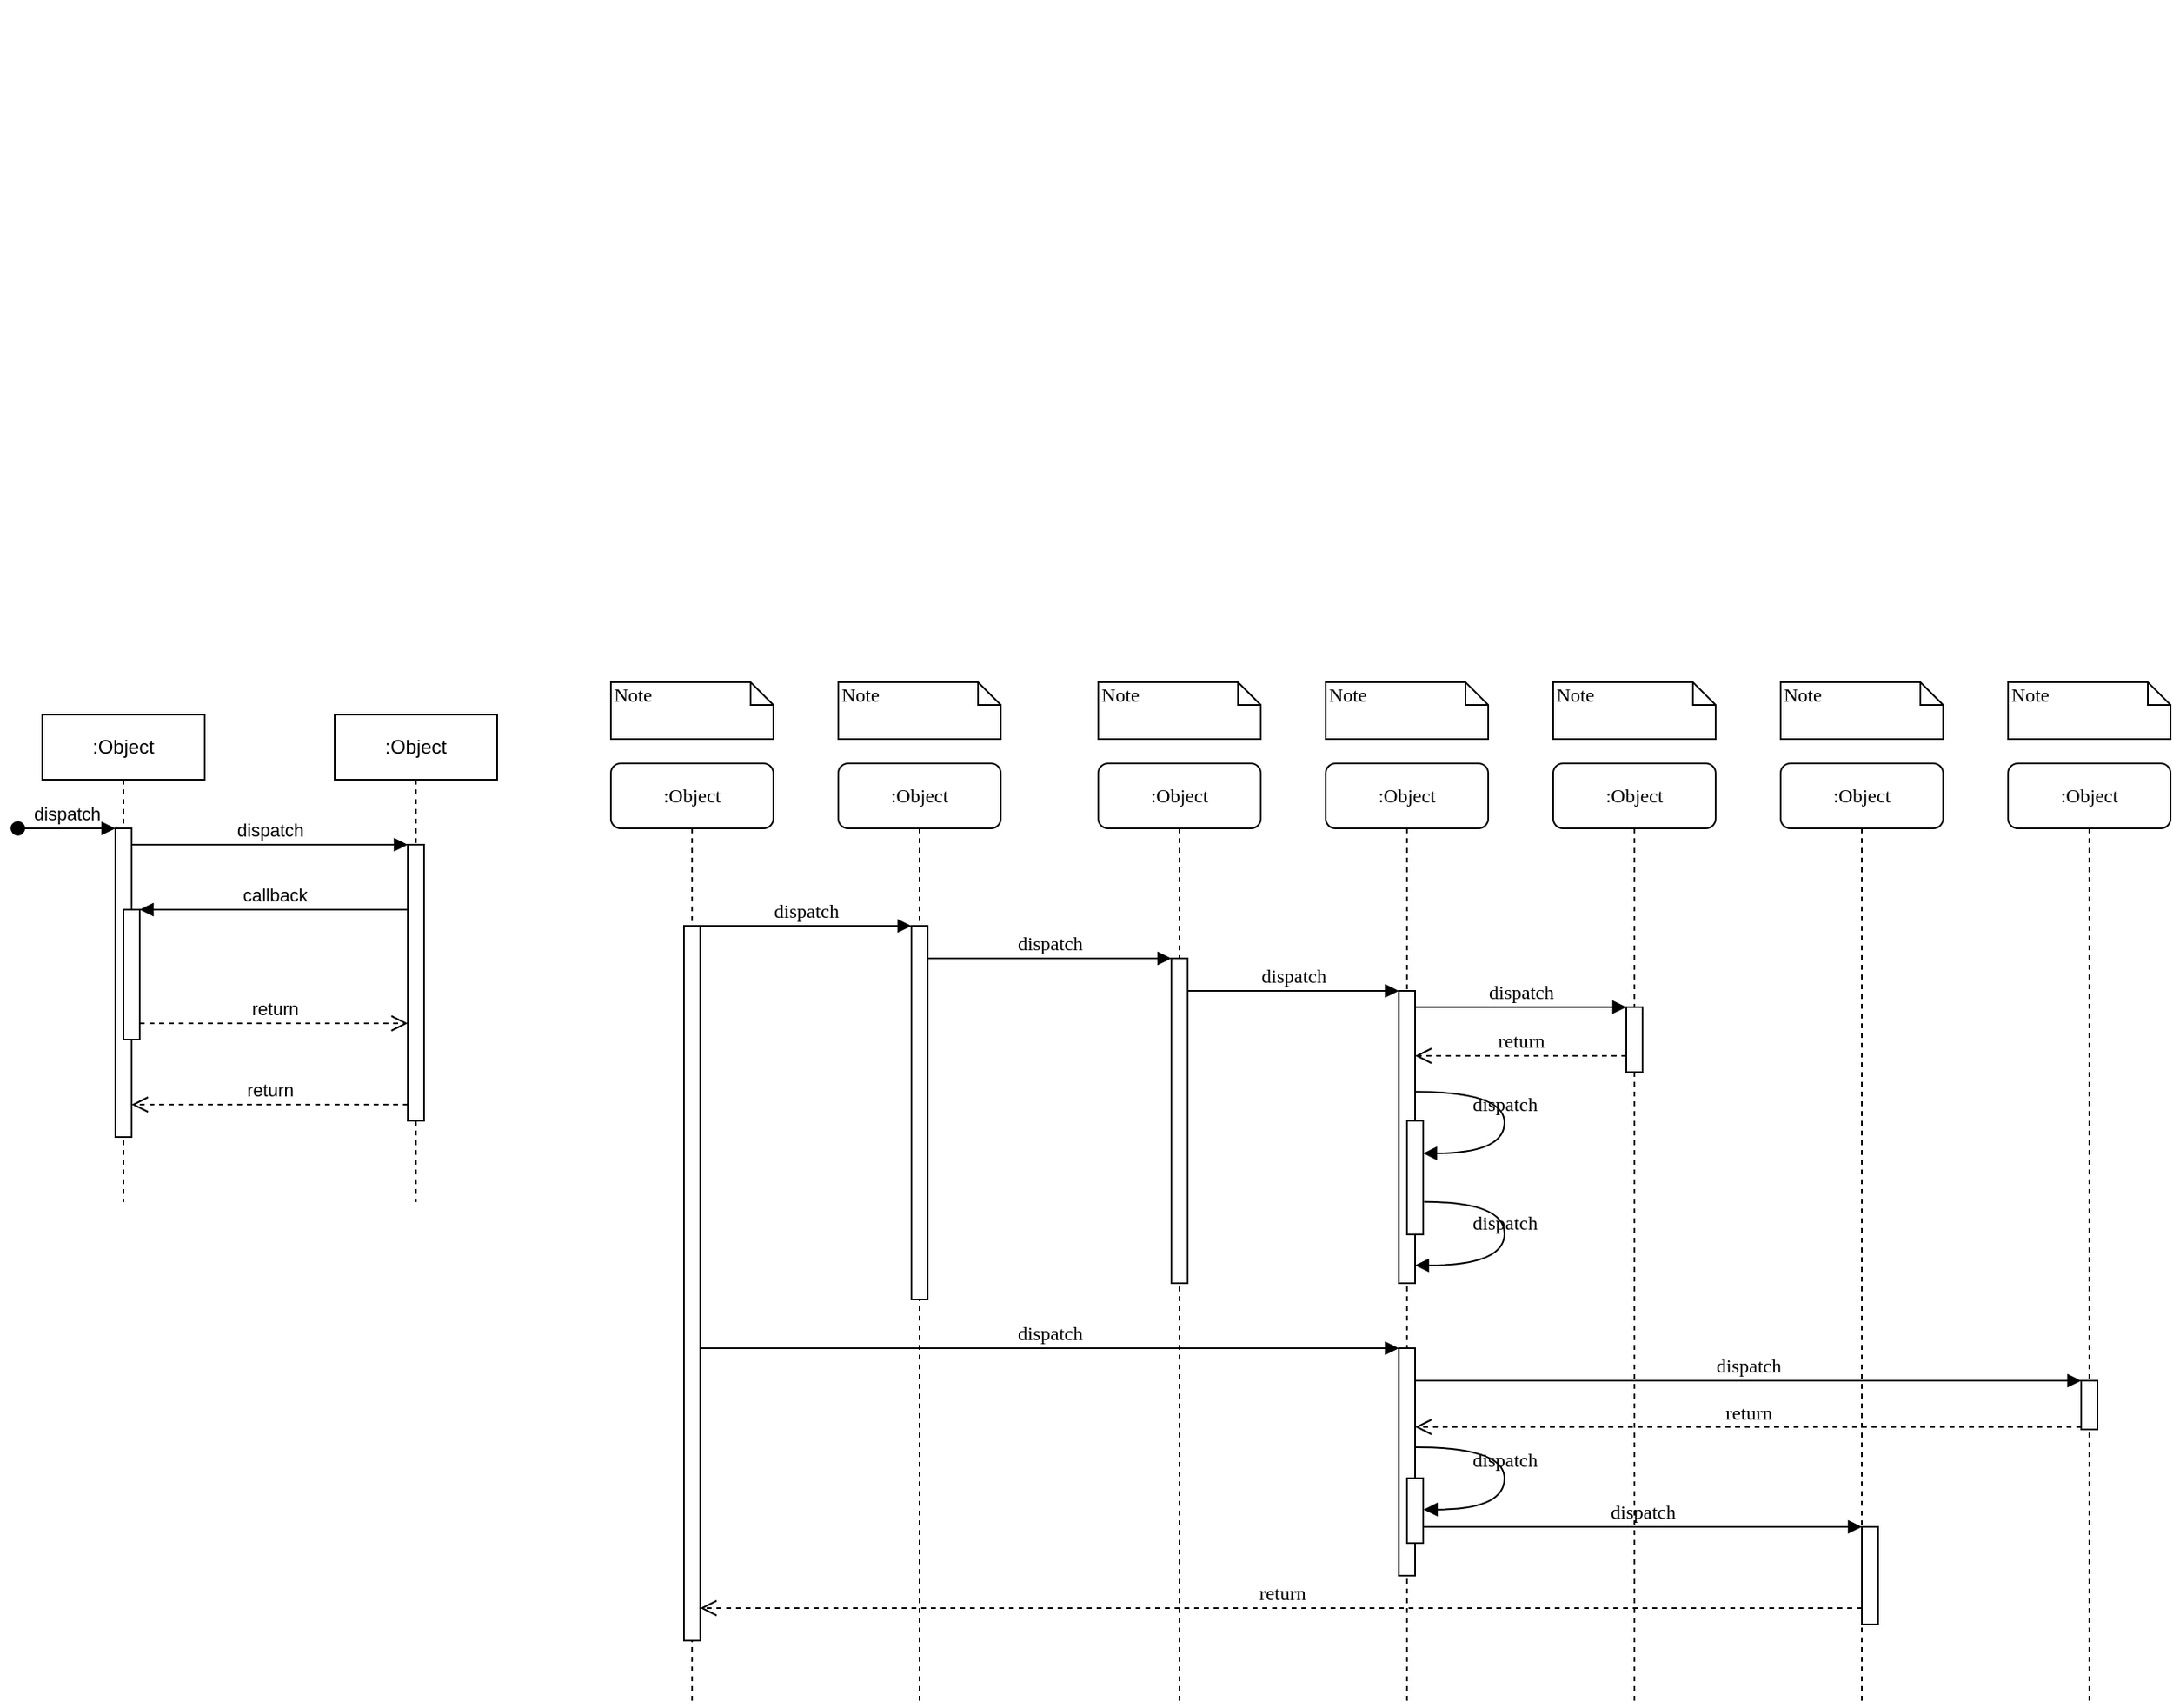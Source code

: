 <mxfile version="24.5.2" type="device">
  <diagram name="Page-1" id="2YBvvXClWsGukQMizWep">
    <mxGraphModel dx="1141" dy="1728" grid="1" gridSize="10" guides="1" tooltips="1" connect="1" arrows="1" fold="1" page="1" pageScale="1" pageWidth="850" pageHeight="1100" math="0" shadow="0">
      <root>
        <mxCell id="0" />
        <mxCell id="1" parent="0" />
        <mxCell id="aM9ryv3xv72pqoxQDRHE-1" value=":Object" style="shape=umlLifeline;perimeter=lifelinePerimeter;whiteSpace=wrap;html=1;container=0;dropTarget=0;collapsible=0;recursiveResize=0;outlineConnect=0;portConstraint=eastwest;newEdgeStyle={&quot;edgeStyle&quot;:&quot;elbowEdgeStyle&quot;,&quot;elbow&quot;:&quot;vertical&quot;,&quot;curved&quot;:0,&quot;rounded&quot;:0};" parent="1" vertex="1">
          <mxGeometry x="40" y="40" width="100" height="300" as="geometry" />
        </mxCell>
        <mxCell id="aM9ryv3xv72pqoxQDRHE-2" value="" style="html=1;points=[];perimeter=orthogonalPerimeter;outlineConnect=0;targetShapes=umlLifeline;portConstraint=eastwest;newEdgeStyle={&quot;edgeStyle&quot;:&quot;elbowEdgeStyle&quot;,&quot;elbow&quot;:&quot;vertical&quot;,&quot;curved&quot;:0,&quot;rounded&quot;:0};" parent="aM9ryv3xv72pqoxQDRHE-1" vertex="1">
          <mxGeometry x="45" y="70" width="10" height="190" as="geometry" />
        </mxCell>
        <mxCell id="aM9ryv3xv72pqoxQDRHE-3" value="dispatch" style="html=1;verticalAlign=bottom;startArrow=oval;endArrow=block;startSize=8;edgeStyle=elbowEdgeStyle;elbow=vertical;curved=0;rounded=0;" parent="aM9ryv3xv72pqoxQDRHE-1" target="aM9ryv3xv72pqoxQDRHE-2" edge="1">
          <mxGeometry relative="1" as="geometry">
            <mxPoint x="-15" y="70" as="sourcePoint" />
          </mxGeometry>
        </mxCell>
        <mxCell id="aM9ryv3xv72pqoxQDRHE-4" value="" style="html=1;points=[];perimeter=orthogonalPerimeter;outlineConnect=0;targetShapes=umlLifeline;portConstraint=eastwest;newEdgeStyle={&quot;edgeStyle&quot;:&quot;elbowEdgeStyle&quot;,&quot;elbow&quot;:&quot;vertical&quot;,&quot;curved&quot;:0,&quot;rounded&quot;:0};" parent="aM9ryv3xv72pqoxQDRHE-1" vertex="1">
          <mxGeometry x="50" y="120" width="10" height="80" as="geometry" />
        </mxCell>
        <mxCell id="aM9ryv3xv72pqoxQDRHE-5" value=":Object" style="shape=umlLifeline;perimeter=lifelinePerimeter;whiteSpace=wrap;html=1;container=0;dropTarget=0;collapsible=0;recursiveResize=0;outlineConnect=0;portConstraint=eastwest;newEdgeStyle={&quot;edgeStyle&quot;:&quot;elbowEdgeStyle&quot;,&quot;elbow&quot;:&quot;vertical&quot;,&quot;curved&quot;:0,&quot;rounded&quot;:0};" parent="1" vertex="1">
          <mxGeometry x="220" y="40" width="100" height="300" as="geometry" />
        </mxCell>
        <mxCell id="aM9ryv3xv72pqoxQDRHE-6" value="" style="html=1;points=[];perimeter=orthogonalPerimeter;outlineConnect=0;targetShapes=umlLifeline;portConstraint=eastwest;newEdgeStyle={&quot;edgeStyle&quot;:&quot;elbowEdgeStyle&quot;,&quot;elbow&quot;:&quot;vertical&quot;,&quot;curved&quot;:0,&quot;rounded&quot;:0};" parent="aM9ryv3xv72pqoxQDRHE-5" vertex="1">
          <mxGeometry x="45" y="80" width="10" height="170" as="geometry" />
        </mxCell>
        <mxCell id="aM9ryv3xv72pqoxQDRHE-7" value="dispatch" style="html=1;verticalAlign=bottom;endArrow=block;edgeStyle=elbowEdgeStyle;elbow=vertical;curved=0;rounded=0;" parent="1" source="aM9ryv3xv72pqoxQDRHE-2" target="aM9ryv3xv72pqoxQDRHE-6" edge="1">
          <mxGeometry relative="1" as="geometry">
            <mxPoint x="195" y="130" as="sourcePoint" />
            <Array as="points">
              <mxPoint x="180" y="120" />
            </Array>
          </mxGeometry>
        </mxCell>
        <mxCell id="aM9ryv3xv72pqoxQDRHE-8" value="return" style="html=1;verticalAlign=bottom;endArrow=open;dashed=1;endSize=8;edgeStyle=elbowEdgeStyle;elbow=vertical;curved=0;rounded=0;" parent="1" source="aM9ryv3xv72pqoxQDRHE-6" target="aM9ryv3xv72pqoxQDRHE-2" edge="1">
          <mxGeometry relative="1" as="geometry">
            <mxPoint x="195" y="205" as="targetPoint" />
            <Array as="points">
              <mxPoint x="190" y="280" />
            </Array>
          </mxGeometry>
        </mxCell>
        <mxCell id="aM9ryv3xv72pqoxQDRHE-9" value="callback" style="html=1;verticalAlign=bottom;endArrow=block;edgeStyle=elbowEdgeStyle;elbow=vertical;curved=0;rounded=0;" parent="1" source="aM9ryv3xv72pqoxQDRHE-6" target="aM9ryv3xv72pqoxQDRHE-4" edge="1">
          <mxGeometry relative="1" as="geometry">
            <mxPoint x="175" y="160" as="sourcePoint" />
            <Array as="points">
              <mxPoint x="190" y="160" />
            </Array>
          </mxGeometry>
        </mxCell>
        <mxCell id="aM9ryv3xv72pqoxQDRHE-10" value="return" style="html=1;verticalAlign=bottom;endArrow=open;dashed=1;endSize=8;edgeStyle=elbowEdgeStyle;elbow=vertical;curved=0;rounded=0;" parent="1" source="aM9ryv3xv72pqoxQDRHE-4" target="aM9ryv3xv72pqoxQDRHE-6" edge="1">
          <mxGeometry relative="1" as="geometry">
            <mxPoint x="175" y="235" as="targetPoint" />
            <Array as="points">
              <mxPoint x="180" y="230" />
            </Array>
          </mxGeometry>
        </mxCell>
        <mxCell id="SGl8hfqMFlZa_aNYBp8--1" value="" style="shape=image;verticalLabelPosition=bottom;labelBackgroundColor=default;verticalAlign=top;aspect=fixed;imageAspect=0;image=https://images.ctfassets.net/cdy7uua7fh8z/7mWk9No612EefC8uBidCqr/821eb60b0aa953b0d8e4afe897228844/Auth-code-flow-diagram.png;" vertex="1" parent="1">
          <mxGeometry x="40" y="-400" width="590" height="369.74" as="geometry" />
        </mxCell>
        <mxCell id="SGl8hfqMFlZa_aNYBp8--2" value="" style="shape=image;verticalLabelPosition=bottom;labelBackgroundColor=default;verticalAlign=top;aspect=fixed;imageAspect=0;image=https://assets.gazar.dev/sequence_oauth2_09020fa849.png;" vertex="1" parent="1">
          <mxGeometry x="640" y="-400" width="449" height="234.66" as="geometry" />
        </mxCell>
        <mxCell id="SGl8hfqMFlZa_aNYBp8--3" value=":Object" style="shape=umlLifeline;perimeter=lifelinePerimeter;whiteSpace=wrap;html=1;container=1;collapsible=0;recursiveResize=0;outlineConnect=0;rounded=1;shadow=0;comic=0;labelBackgroundColor=none;strokeWidth=1;fontFamily=Verdana;fontSize=12;align=center;" vertex="1" parent="1">
          <mxGeometry x="530" y="70" width="100" height="580" as="geometry" />
        </mxCell>
        <mxCell id="SGl8hfqMFlZa_aNYBp8--4" value="" style="html=1;points=[];perimeter=orthogonalPerimeter;rounded=0;shadow=0;comic=0;labelBackgroundColor=none;strokeWidth=1;fontFamily=Verdana;fontSize=12;align=center;" vertex="1" parent="SGl8hfqMFlZa_aNYBp8--3">
          <mxGeometry x="45" y="100" width="10" height="230" as="geometry" />
        </mxCell>
        <mxCell id="SGl8hfqMFlZa_aNYBp8--5" value=":Object" style="shape=umlLifeline;perimeter=lifelinePerimeter;whiteSpace=wrap;html=1;container=1;collapsible=0;recursiveResize=0;outlineConnect=0;rounded=1;shadow=0;comic=0;labelBackgroundColor=none;strokeWidth=1;fontFamily=Verdana;fontSize=12;align=center;" vertex="1" parent="1">
          <mxGeometry x="690" y="70" width="100" height="580" as="geometry" />
        </mxCell>
        <mxCell id="SGl8hfqMFlZa_aNYBp8--6" value="" style="html=1;points=[];perimeter=orthogonalPerimeter;rounded=0;shadow=0;comic=0;labelBackgroundColor=none;strokeWidth=1;fontFamily=Verdana;fontSize=12;align=center;" vertex="1" parent="SGl8hfqMFlZa_aNYBp8--5">
          <mxGeometry x="45" y="120" width="10" height="200" as="geometry" />
        </mxCell>
        <mxCell id="SGl8hfqMFlZa_aNYBp8--7" value=":Object" style="shape=umlLifeline;perimeter=lifelinePerimeter;whiteSpace=wrap;html=1;container=1;collapsible=0;recursiveResize=0;outlineConnect=0;rounded=1;shadow=0;comic=0;labelBackgroundColor=none;strokeWidth=1;fontFamily=Verdana;fontSize=12;align=center;" vertex="1" parent="1">
          <mxGeometry x="830" y="70" width="100" height="580" as="geometry" />
        </mxCell>
        <mxCell id="SGl8hfqMFlZa_aNYBp8--8" value=":Object" style="shape=umlLifeline;perimeter=lifelinePerimeter;whiteSpace=wrap;html=1;container=1;collapsible=0;recursiveResize=0;outlineConnect=0;rounded=1;shadow=0;comic=0;labelBackgroundColor=none;strokeWidth=1;fontFamily=Verdana;fontSize=12;align=center;" vertex="1" parent="1">
          <mxGeometry x="970" y="70" width="100" height="580" as="geometry" />
        </mxCell>
        <mxCell id="SGl8hfqMFlZa_aNYBp8--9" value=":Object" style="shape=umlLifeline;perimeter=lifelinePerimeter;whiteSpace=wrap;html=1;container=1;collapsible=0;recursiveResize=0;outlineConnect=0;rounded=1;shadow=0;comic=0;labelBackgroundColor=none;strokeWidth=1;fontFamily=Verdana;fontSize=12;align=center;" vertex="1" parent="1">
          <mxGeometry x="1110" y="70" width="100" height="580" as="geometry" />
        </mxCell>
        <mxCell id="SGl8hfqMFlZa_aNYBp8--10" value=":Object" style="shape=umlLifeline;perimeter=lifelinePerimeter;whiteSpace=wrap;html=1;container=1;collapsible=0;recursiveResize=0;outlineConnect=0;rounded=1;shadow=0;comic=0;labelBackgroundColor=none;strokeWidth=1;fontFamily=Verdana;fontSize=12;align=center;" vertex="1" parent="1">
          <mxGeometry x="1250" y="70" width="100" height="580" as="geometry" />
        </mxCell>
        <mxCell id="SGl8hfqMFlZa_aNYBp8--11" value=":Object" style="shape=umlLifeline;perimeter=lifelinePerimeter;whiteSpace=wrap;html=1;container=1;collapsible=0;recursiveResize=0;outlineConnect=0;rounded=1;shadow=0;comic=0;labelBackgroundColor=none;strokeWidth=1;fontFamily=Verdana;fontSize=12;align=center;" vertex="1" parent="1">
          <mxGeometry x="390" y="70" width="100" height="580" as="geometry" />
        </mxCell>
        <mxCell id="SGl8hfqMFlZa_aNYBp8--12" value="" style="html=1;points=[];perimeter=orthogonalPerimeter;rounded=0;shadow=0;comic=0;labelBackgroundColor=none;strokeWidth=1;fontFamily=Verdana;fontSize=12;align=center;" vertex="1" parent="SGl8hfqMFlZa_aNYBp8--11">
          <mxGeometry x="45" y="100" width="10" height="440" as="geometry" />
        </mxCell>
        <mxCell id="SGl8hfqMFlZa_aNYBp8--13" value="" style="html=1;points=[];perimeter=orthogonalPerimeter;rounded=0;shadow=0;comic=0;labelBackgroundColor=none;strokeWidth=1;fontFamily=Verdana;fontSize=12;align=center;" vertex="1" parent="1">
          <mxGeometry x="875" y="210" width="10" height="180" as="geometry" />
        </mxCell>
        <mxCell id="SGl8hfqMFlZa_aNYBp8--14" value="dispatch" style="html=1;verticalAlign=bottom;endArrow=block;labelBackgroundColor=none;fontFamily=Verdana;fontSize=12;edgeStyle=elbowEdgeStyle;elbow=vertical;" edge="1" parent="1" source="SGl8hfqMFlZa_aNYBp8--6" target="SGl8hfqMFlZa_aNYBp8--13">
          <mxGeometry relative="1" as="geometry">
            <mxPoint x="800" y="210" as="sourcePoint" />
            <Array as="points">
              <mxPoint x="750" y="210" />
            </Array>
          </mxGeometry>
        </mxCell>
        <mxCell id="SGl8hfqMFlZa_aNYBp8--15" value="" style="html=1;points=[];perimeter=orthogonalPerimeter;rounded=0;shadow=0;comic=0;labelBackgroundColor=none;strokeWidth=1;fontFamily=Verdana;fontSize=12;align=center;" vertex="1" parent="1">
          <mxGeometry x="1015" y="220" width="10" height="40" as="geometry" />
        </mxCell>
        <mxCell id="SGl8hfqMFlZa_aNYBp8--16" value="dispatch" style="html=1;verticalAlign=bottom;endArrow=block;entryX=0;entryY=0;labelBackgroundColor=none;fontFamily=Verdana;fontSize=12;edgeStyle=elbowEdgeStyle;elbow=vertical;" edge="1" parent="1" source="SGl8hfqMFlZa_aNYBp8--13" target="SGl8hfqMFlZa_aNYBp8--15">
          <mxGeometry relative="1" as="geometry">
            <mxPoint x="940" y="220" as="sourcePoint" />
          </mxGeometry>
        </mxCell>
        <mxCell id="SGl8hfqMFlZa_aNYBp8--17" value="return" style="html=1;verticalAlign=bottom;endArrow=open;dashed=1;endSize=8;labelBackgroundColor=none;fontFamily=Verdana;fontSize=12;edgeStyle=elbowEdgeStyle;elbow=vertical;" edge="1" parent="1" source="SGl8hfqMFlZa_aNYBp8--15" target="SGl8hfqMFlZa_aNYBp8--13">
          <mxGeometry relative="1" as="geometry">
            <mxPoint x="940" y="296" as="targetPoint" />
            <Array as="points">
              <mxPoint x="960" y="250" />
              <mxPoint x="990" y="250" />
            </Array>
          </mxGeometry>
        </mxCell>
        <mxCell id="SGl8hfqMFlZa_aNYBp8--18" value="" style="html=1;points=[];perimeter=orthogonalPerimeter;rounded=0;shadow=0;comic=0;labelBackgroundColor=none;strokeWidth=1;fontFamily=Verdana;fontSize=12;align=center;" vertex="1" parent="1">
          <mxGeometry x="875" y="430" width="10" height="140" as="geometry" />
        </mxCell>
        <mxCell id="SGl8hfqMFlZa_aNYBp8--19" value="dispatch" style="html=1;verticalAlign=bottom;endArrow=block;entryX=0;entryY=0;labelBackgroundColor=none;fontFamily=Verdana;fontSize=12;" edge="1" parent="1" source="SGl8hfqMFlZa_aNYBp8--12" target="SGl8hfqMFlZa_aNYBp8--18">
          <mxGeometry relative="1" as="geometry">
            <mxPoint x="800" y="410" as="sourcePoint" />
          </mxGeometry>
        </mxCell>
        <mxCell id="SGl8hfqMFlZa_aNYBp8--20" value="" style="html=1;points=[];perimeter=orthogonalPerimeter;rounded=0;shadow=0;comic=0;labelBackgroundColor=none;strokeColor=#000000;strokeWidth=1;fillColor=#FFFFFF;fontFamily=Verdana;fontSize=12;fontColor=#000000;align=center;" vertex="1" parent="1">
          <mxGeometry x="1295" y="450" width="10" height="30" as="geometry" />
        </mxCell>
        <mxCell id="SGl8hfqMFlZa_aNYBp8--21" value="dispatch" style="html=1;verticalAlign=bottom;endArrow=block;entryX=0;entryY=0;labelBackgroundColor=none;fontFamily=Verdana;fontSize=12;" edge="1" parent="1" source="SGl8hfqMFlZa_aNYBp8--18" target="SGl8hfqMFlZa_aNYBp8--20">
          <mxGeometry relative="1" as="geometry">
            <mxPoint x="1220" y="330" as="sourcePoint" />
          </mxGeometry>
        </mxCell>
        <mxCell id="SGl8hfqMFlZa_aNYBp8--22" value="return" style="html=1;verticalAlign=bottom;endArrow=open;dashed=1;endSize=8;exitX=0;exitY=0.95;labelBackgroundColor=none;fontFamily=Verdana;fontSize=12;" edge="1" parent="1" source="SGl8hfqMFlZa_aNYBp8--20" target="SGl8hfqMFlZa_aNYBp8--18">
          <mxGeometry relative="1" as="geometry">
            <mxPoint x="1220" y="406" as="targetPoint" />
          </mxGeometry>
        </mxCell>
        <mxCell id="SGl8hfqMFlZa_aNYBp8--23" value="" style="html=1;points=[];perimeter=orthogonalPerimeter;rounded=0;shadow=0;comic=0;labelBackgroundColor=none;strokeWidth=1;fontFamily=Verdana;fontSize=12;align=center;" vertex="1" parent="1">
          <mxGeometry x="1160" y="540" width="10" height="60" as="geometry" />
        </mxCell>
        <mxCell id="SGl8hfqMFlZa_aNYBp8--24" value="dispatch" style="html=1;verticalAlign=bottom;endArrow=block;entryX=0;entryY=0;labelBackgroundColor=none;fontFamily=Verdana;fontSize=12;edgeStyle=elbowEdgeStyle;elbow=vertical;" edge="1" parent="1" source="SGl8hfqMFlZa_aNYBp8--31" target="SGl8hfqMFlZa_aNYBp8--23">
          <mxGeometry relative="1" as="geometry">
            <mxPoint x="1090" y="540" as="sourcePoint" />
          </mxGeometry>
        </mxCell>
        <mxCell id="SGl8hfqMFlZa_aNYBp8--25" value="return" style="html=1;verticalAlign=bottom;endArrow=open;dashed=1;endSize=8;labelBackgroundColor=none;fontFamily=Verdana;fontSize=12;edgeStyle=elbowEdgeStyle;elbow=vertical;" edge="1" parent="1" source="SGl8hfqMFlZa_aNYBp8--23" target="SGl8hfqMFlZa_aNYBp8--12">
          <mxGeometry relative="1" as="geometry">
            <mxPoint x="1090" y="616" as="targetPoint" />
            <Array as="points">
              <mxPoint x="860" y="590" />
            </Array>
          </mxGeometry>
        </mxCell>
        <mxCell id="SGl8hfqMFlZa_aNYBp8--26" value="dispatch" style="html=1;verticalAlign=bottom;endArrow=block;entryX=0;entryY=0;labelBackgroundColor=none;fontFamily=Verdana;fontSize=12;edgeStyle=elbowEdgeStyle;elbow=vertical;" edge="1" parent="1" source="SGl8hfqMFlZa_aNYBp8--12" target="SGl8hfqMFlZa_aNYBp8--4">
          <mxGeometry relative="1" as="geometry">
            <mxPoint x="510" y="180" as="sourcePoint" />
          </mxGeometry>
        </mxCell>
        <mxCell id="SGl8hfqMFlZa_aNYBp8--27" value="dispatch" style="html=1;verticalAlign=bottom;endArrow=block;entryX=0;entryY=0;labelBackgroundColor=none;fontFamily=Verdana;fontSize=12;edgeStyle=elbowEdgeStyle;elbow=vertical;" edge="1" parent="1" source="SGl8hfqMFlZa_aNYBp8--4" target="SGl8hfqMFlZa_aNYBp8--6">
          <mxGeometry relative="1" as="geometry">
            <mxPoint x="660" y="190" as="sourcePoint" />
          </mxGeometry>
        </mxCell>
        <mxCell id="SGl8hfqMFlZa_aNYBp8--28" value="" style="html=1;points=[];perimeter=orthogonalPerimeter;rounded=0;shadow=0;comic=0;labelBackgroundColor=none;strokeWidth=1;fontFamily=Verdana;fontSize=12;align=center;" vertex="1" parent="1">
          <mxGeometry x="880" y="290" width="10" height="70" as="geometry" />
        </mxCell>
        <mxCell id="SGl8hfqMFlZa_aNYBp8--29" value="dispatch" style="html=1;verticalAlign=bottom;endArrow=block;labelBackgroundColor=none;fontFamily=Verdana;fontSize=12;elbow=vertical;edgeStyle=orthogonalEdgeStyle;curved=1;entryX=1;entryY=0.286;entryPerimeter=0;exitX=1.038;exitY=0.345;exitPerimeter=0;" edge="1" parent="1" source="SGl8hfqMFlZa_aNYBp8--13" target="SGl8hfqMFlZa_aNYBp8--28">
          <mxGeometry relative="1" as="geometry">
            <mxPoint x="755" y="220" as="sourcePoint" />
            <mxPoint x="885" y="220" as="targetPoint" />
            <Array as="points">
              <mxPoint x="940" y="272" />
              <mxPoint x="940" y="310" />
            </Array>
          </mxGeometry>
        </mxCell>
        <mxCell id="SGl8hfqMFlZa_aNYBp8--30" value="dispatch" style="html=1;verticalAlign=bottom;endArrow=block;labelBackgroundColor=none;fontFamily=Verdana;fontSize=12;elbow=vertical;edgeStyle=orthogonalEdgeStyle;curved=1;exitX=1.066;exitY=0.713;exitPerimeter=0;" edge="1" parent="1" source="SGl8hfqMFlZa_aNYBp8--28">
          <mxGeometry relative="1" as="geometry">
            <mxPoint x="900.333" y="340" as="sourcePoint" />
            <mxPoint x="885" y="379" as="targetPoint" />
            <Array as="points">
              <mxPoint x="940" y="340" />
              <mxPoint x="940" y="379" />
            </Array>
          </mxGeometry>
        </mxCell>
        <mxCell id="SGl8hfqMFlZa_aNYBp8--31" value="" style="html=1;points=[];perimeter=orthogonalPerimeter;rounded=0;shadow=0;comic=0;labelBackgroundColor=none;strokeWidth=1;fontFamily=Verdana;fontSize=12;align=center;" vertex="1" parent="1">
          <mxGeometry x="880" y="510" width="10" height="40" as="geometry" />
        </mxCell>
        <mxCell id="SGl8hfqMFlZa_aNYBp8--32" value="dispatch" style="html=1;verticalAlign=bottom;endArrow=block;labelBackgroundColor=none;fontFamily=Verdana;fontSize=12;elbow=vertical;edgeStyle=orthogonalEdgeStyle;curved=1;entryX=1;entryY=0.286;entryPerimeter=0;exitX=1.038;exitY=0.345;exitPerimeter=0;" edge="1" parent="1">
          <mxGeometry relative="1" as="geometry">
            <mxPoint x="885.333" y="491" as="sourcePoint" />
            <mxPoint x="890.333" y="529.333" as="targetPoint" />
            <Array as="points">
              <mxPoint x="940" y="491" />
              <mxPoint x="940" y="529" />
            </Array>
          </mxGeometry>
        </mxCell>
        <mxCell id="SGl8hfqMFlZa_aNYBp8--33" value="Note" style="shape=note;whiteSpace=wrap;html=1;size=14;verticalAlign=top;align=left;spacingTop=-6;rounded=0;shadow=0;comic=0;labelBackgroundColor=none;strokeWidth=1;fontFamily=Verdana;fontSize=12" vertex="1" parent="1">
          <mxGeometry x="390" y="20" width="100" height="35" as="geometry" />
        </mxCell>
        <mxCell id="SGl8hfqMFlZa_aNYBp8--34" value="Note" style="shape=note;whiteSpace=wrap;html=1;size=14;verticalAlign=top;align=left;spacingTop=-6;rounded=0;shadow=0;comic=0;labelBackgroundColor=none;strokeWidth=1;fontFamily=Verdana;fontSize=12" vertex="1" parent="1">
          <mxGeometry x="530" y="20" width="100" height="35" as="geometry" />
        </mxCell>
        <mxCell id="SGl8hfqMFlZa_aNYBp8--35" value="Note" style="shape=note;whiteSpace=wrap;html=1;size=14;verticalAlign=top;align=left;spacingTop=-6;rounded=0;shadow=0;comic=0;labelBackgroundColor=none;strokeWidth=1;fontFamily=Verdana;fontSize=12" vertex="1" parent="1">
          <mxGeometry x="690" y="20" width="100" height="35" as="geometry" />
        </mxCell>
        <mxCell id="SGl8hfqMFlZa_aNYBp8--36" value="Note" style="shape=note;whiteSpace=wrap;html=1;size=14;verticalAlign=top;align=left;spacingTop=-6;rounded=0;shadow=0;comic=0;labelBackgroundColor=none;strokeWidth=1;fontFamily=Verdana;fontSize=12" vertex="1" parent="1">
          <mxGeometry x="830" y="20" width="100" height="35" as="geometry" />
        </mxCell>
        <mxCell id="SGl8hfqMFlZa_aNYBp8--37" value="Note" style="shape=note;whiteSpace=wrap;html=1;size=14;verticalAlign=top;align=left;spacingTop=-6;rounded=0;shadow=0;comic=0;labelBackgroundColor=none;strokeWidth=1;fontFamily=Verdana;fontSize=12" vertex="1" parent="1">
          <mxGeometry x="970" y="20" width="100" height="35" as="geometry" />
        </mxCell>
        <mxCell id="SGl8hfqMFlZa_aNYBp8--38" value="Note" style="shape=note;whiteSpace=wrap;html=1;size=14;verticalAlign=top;align=left;spacingTop=-6;rounded=0;shadow=0;comic=0;labelBackgroundColor=none;strokeWidth=1;fontFamily=Verdana;fontSize=12" vertex="1" parent="1">
          <mxGeometry x="1110" y="20" width="100" height="35" as="geometry" />
        </mxCell>
        <mxCell id="SGl8hfqMFlZa_aNYBp8--39" value="Note" style="shape=note;whiteSpace=wrap;html=1;size=14;verticalAlign=top;align=left;spacingTop=-6;rounded=0;shadow=0;comic=0;labelBackgroundColor=none;strokeWidth=1;fontFamily=Verdana;fontSize=12" vertex="1" parent="1">
          <mxGeometry x="1250" y="20" width="100" height="35" as="geometry" />
        </mxCell>
      </root>
    </mxGraphModel>
  </diagram>
</mxfile>
